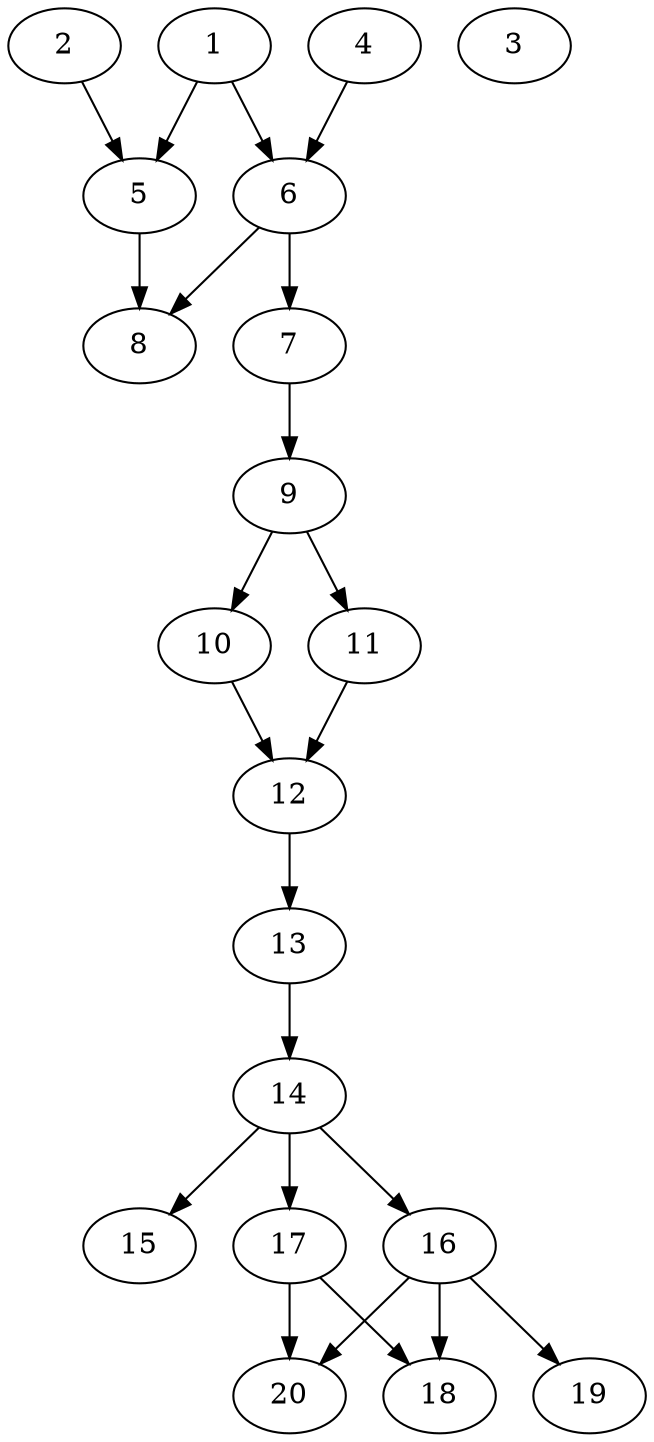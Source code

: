 // DAG automatically generated by daggen at Sat Jul 27 15:36:23 2019
// ./daggen --dot -n 20 --ccr 0.4 --fat 0.4 --regular 0.5 --density 0.7 --mindata 5242880 --maxdata 52428800 
digraph G {
  1 [size="23413760", alpha="0.01", expect_size="9365504"] 
  1 -> 5 [size ="9365504"]
  1 -> 6 [size ="9365504"]
  2 [size="25827840", alpha="0.15", expect_size="10331136"] 
  2 -> 5 [size ="10331136"]
  3 [size="99051520", alpha="0.13", expect_size="39620608"] 
  4 [size="113704960", alpha="0.15", expect_size="45481984"] 
  4 -> 6 [size ="45481984"]
  5 [size="115934720", alpha="0.12", expect_size="46373888"] 
  5 -> 8 [size ="46373888"]
  6 [size="24005120", alpha="0.01", expect_size="9602048"] 
  6 -> 7 [size ="9602048"]
  6 -> 8 [size ="9602048"]
  7 [size="64990720", alpha="0.11", expect_size="25996288"] 
  7 -> 9 [size ="25996288"]
  8 [size="64266240", alpha="0.19", expect_size="25706496"] 
  9 [size="82014720", alpha="0.19", expect_size="32805888"] 
  9 -> 10 [size ="32805888"]
  9 -> 11 [size ="32805888"]
  10 [size="85120000", alpha="0.14", expect_size="34048000"] 
  10 -> 12 [size ="34048000"]
  11 [size="67031040", alpha="0.13", expect_size="26812416"] 
  11 -> 12 [size ="26812416"]
  12 [size="75023360", alpha="0.04", expect_size="30009344"] 
  12 -> 13 [size ="30009344"]
  13 [size="47032320", alpha="0.15", expect_size="18812928"] 
  13 -> 14 [size ="18812928"]
  14 [size="123456000", alpha="0.12", expect_size="49382400"] 
  14 -> 15 [size ="49382400"]
  14 -> 16 [size ="49382400"]
  14 -> 17 [size ="49382400"]
  15 [size="93488640", alpha="0.17", expect_size="37395456"] 
  16 [size="44590080", alpha="0.02", expect_size="17836032"] 
  16 -> 18 [size ="17836032"]
  16 -> 19 [size ="17836032"]
  16 -> 20 [size ="17836032"]
  17 [size="48079360", alpha="0.12", expect_size="19231744"] 
  17 -> 18 [size ="19231744"]
  17 -> 20 [size ="19231744"]
  18 [size="114040320", alpha="0.12", expect_size="45616128"] 
  19 [size="109980160", alpha="0.17", expect_size="43992064"] 
  20 [size="106129920", alpha="0.05", expect_size="42451968"] 
}
